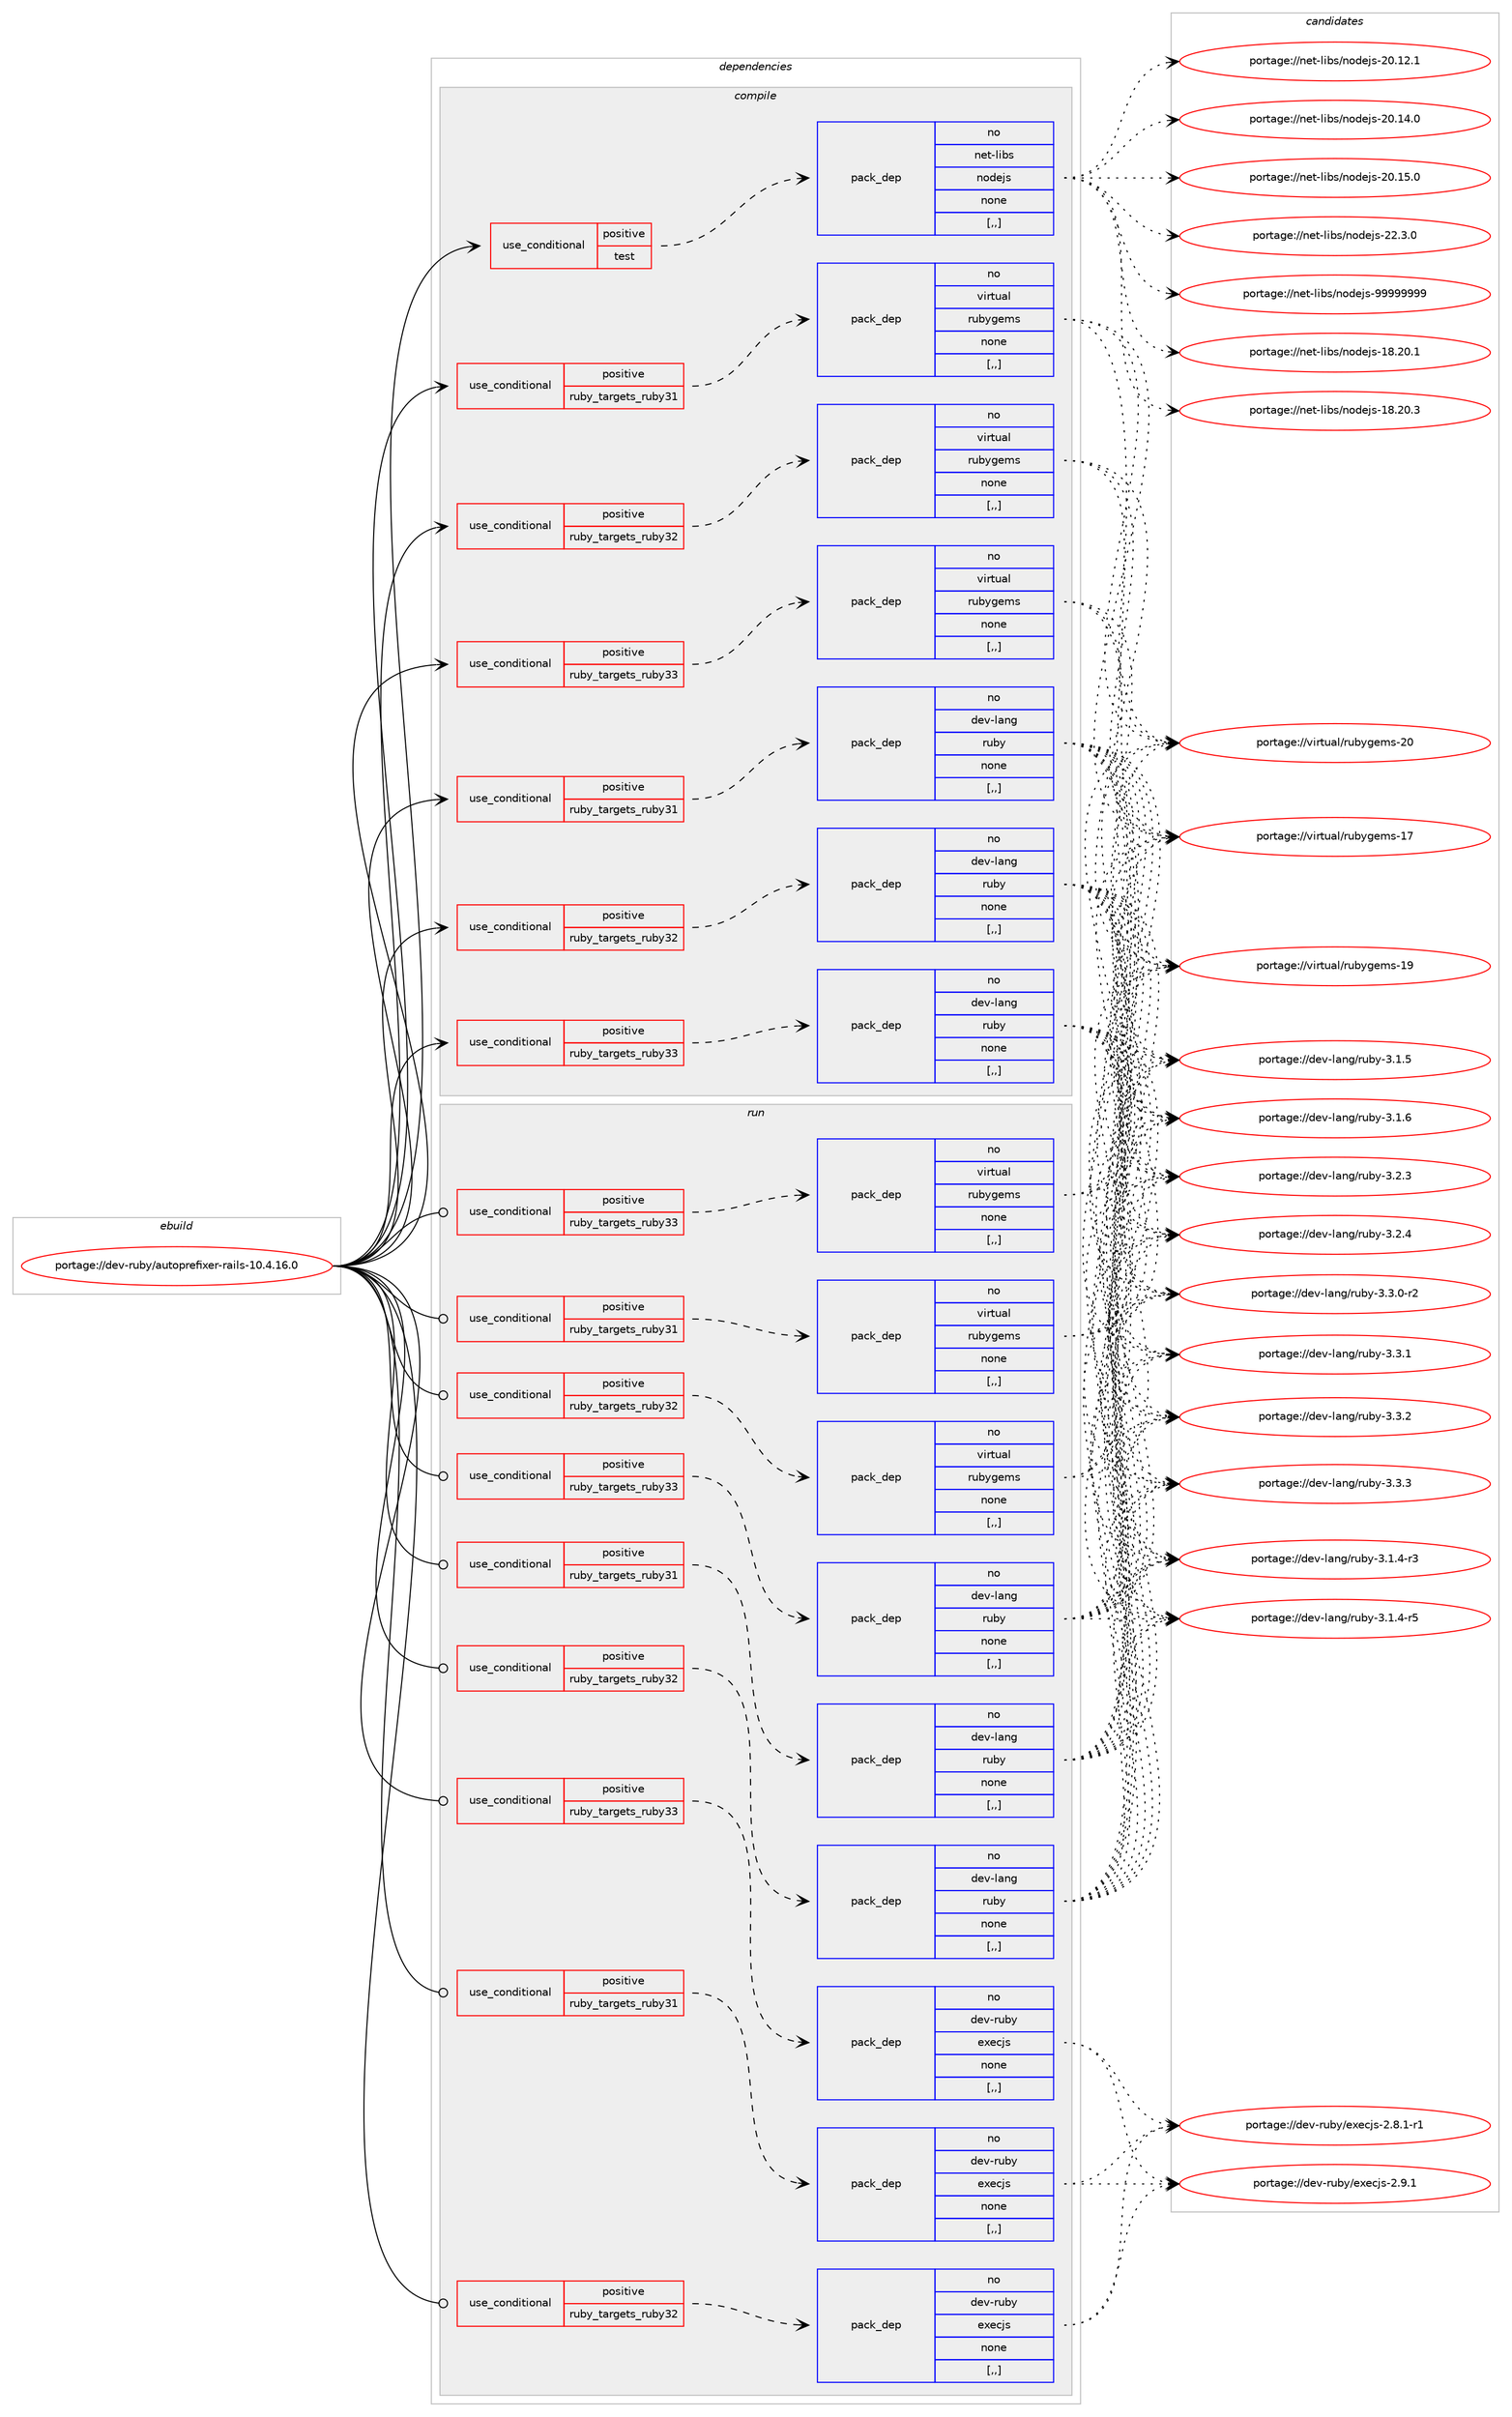 digraph prolog {

# *************
# Graph options
# *************

newrank=true;
concentrate=true;
compound=true;
graph [rankdir=LR,fontname=Helvetica,fontsize=10,ranksep=1.5];#, ranksep=2.5, nodesep=0.2];
edge  [arrowhead=vee];
node  [fontname=Helvetica,fontsize=10];

# **********
# The ebuild
# **********

subgraph cluster_leftcol {
color=gray;
rank=same;
label=<<i>ebuild</i>>;
id [label="portage://dev-ruby/autoprefixer-rails-10.4.16.0", color=red, width=4, href="../dev-ruby/autoprefixer-rails-10.4.16.0.svg"];
}

# ****************
# The dependencies
# ****************

subgraph cluster_midcol {
color=gray;
label=<<i>dependencies</i>>;
subgraph cluster_compile {
fillcolor="#eeeeee";
style=filled;
label=<<i>compile</i>>;
subgraph cond43571 {
dependency173620 [label=<<TABLE BORDER="0" CELLBORDER="1" CELLSPACING="0" CELLPADDING="4"><TR><TD ROWSPAN="3" CELLPADDING="10">use_conditional</TD></TR><TR><TD>positive</TD></TR><TR><TD>ruby_targets_ruby31</TD></TR></TABLE>>, shape=none, color=red];
subgraph pack128789 {
dependency173621 [label=<<TABLE BORDER="0" CELLBORDER="1" CELLSPACING="0" CELLPADDING="4" WIDTH="220"><TR><TD ROWSPAN="6" CELLPADDING="30">pack_dep</TD></TR><TR><TD WIDTH="110">no</TD></TR><TR><TD>dev-lang</TD></TR><TR><TD>ruby</TD></TR><TR><TD>none</TD></TR><TR><TD>[,,]</TD></TR></TABLE>>, shape=none, color=blue];
}
dependency173620:e -> dependency173621:w [weight=20,style="dashed",arrowhead="vee"];
}
id:e -> dependency173620:w [weight=20,style="solid",arrowhead="vee"];
subgraph cond43572 {
dependency173622 [label=<<TABLE BORDER="0" CELLBORDER="1" CELLSPACING="0" CELLPADDING="4"><TR><TD ROWSPAN="3" CELLPADDING="10">use_conditional</TD></TR><TR><TD>positive</TD></TR><TR><TD>ruby_targets_ruby31</TD></TR></TABLE>>, shape=none, color=red];
subgraph pack128790 {
dependency173623 [label=<<TABLE BORDER="0" CELLBORDER="1" CELLSPACING="0" CELLPADDING="4" WIDTH="220"><TR><TD ROWSPAN="6" CELLPADDING="30">pack_dep</TD></TR><TR><TD WIDTH="110">no</TD></TR><TR><TD>virtual</TD></TR><TR><TD>rubygems</TD></TR><TR><TD>none</TD></TR><TR><TD>[,,]</TD></TR></TABLE>>, shape=none, color=blue];
}
dependency173622:e -> dependency173623:w [weight=20,style="dashed",arrowhead="vee"];
}
id:e -> dependency173622:w [weight=20,style="solid",arrowhead="vee"];
subgraph cond43573 {
dependency173624 [label=<<TABLE BORDER="0" CELLBORDER="1" CELLSPACING="0" CELLPADDING="4"><TR><TD ROWSPAN="3" CELLPADDING="10">use_conditional</TD></TR><TR><TD>positive</TD></TR><TR><TD>ruby_targets_ruby32</TD></TR></TABLE>>, shape=none, color=red];
subgraph pack128791 {
dependency173625 [label=<<TABLE BORDER="0" CELLBORDER="1" CELLSPACING="0" CELLPADDING="4" WIDTH="220"><TR><TD ROWSPAN="6" CELLPADDING="30">pack_dep</TD></TR><TR><TD WIDTH="110">no</TD></TR><TR><TD>dev-lang</TD></TR><TR><TD>ruby</TD></TR><TR><TD>none</TD></TR><TR><TD>[,,]</TD></TR></TABLE>>, shape=none, color=blue];
}
dependency173624:e -> dependency173625:w [weight=20,style="dashed",arrowhead="vee"];
}
id:e -> dependency173624:w [weight=20,style="solid",arrowhead="vee"];
subgraph cond43574 {
dependency173626 [label=<<TABLE BORDER="0" CELLBORDER="1" CELLSPACING="0" CELLPADDING="4"><TR><TD ROWSPAN="3" CELLPADDING="10">use_conditional</TD></TR><TR><TD>positive</TD></TR><TR><TD>ruby_targets_ruby32</TD></TR></TABLE>>, shape=none, color=red];
subgraph pack128792 {
dependency173627 [label=<<TABLE BORDER="0" CELLBORDER="1" CELLSPACING="0" CELLPADDING="4" WIDTH="220"><TR><TD ROWSPAN="6" CELLPADDING="30">pack_dep</TD></TR><TR><TD WIDTH="110">no</TD></TR><TR><TD>virtual</TD></TR><TR><TD>rubygems</TD></TR><TR><TD>none</TD></TR><TR><TD>[,,]</TD></TR></TABLE>>, shape=none, color=blue];
}
dependency173626:e -> dependency173627:w [weight=20,style="dashed",arrowhead="vee"];
}
id:e -> dependency173626:w [weight=20,style="solid",arrowhead="vee"];
subgraph cond43575 {
dependency173628 [label=<<TABLE BORDER="0" CELLBORDER="1" CELLSPACING="0" CELLPADDING="4"><TR><TD ROWSPAN="3" CELLPADDING="10">use_conditional</TD></TR><TR><TD>positive</TD></TR><TR><TD>ruby_targets_ruby33</TD></TR></TABLE>>, shape=none, color=red];
subgraph pack128793 {
dependency173629 [label=<<TABLE BORDER="0" CELLBORDER="1" CELLSPACING="0" CELLPADDING="4" WIDTH="220"><TR><TD ROWSPAN="6" CELLPADDING="30">pack_dep</TD></TR><TR><TD WIDTH="110">no</TD></TR><TR><TD>dev-lang</TD></TR><TR><TD>ruby</TD></TR><TR><TD>none</TD></TR><TR><TD>[,,]</TD></TR></TABLE>>, shape=none, color=blue];
}
dependency173628:e -> dependency173629:w [weight=20,style="dashed",arrowhead="vee"];
}
id:e -> dependency173628:w [weight=20,style="solid",arrowhead="vee"];
subgraph cond43576 {
dependency173630 [label=<<TABLE BORDER="0" CELLBORDER="1" CELLSPACING="0" CELLPADDING="4"><TR><TD ROWSPAN="3" CELLPADDING="10">use_conditional</TD></TR><TR><TD>positive</TD></TR><TR><TD>ruby_targets_ruby33</TD></TR></TABLE>>, shape=none, color=red];
subgraph pack128794 {
dependency173631 [label=<<TABLE BORDER="0" CELLBORDER="1" CELLSPACING="0" CELLPADDING="4" WIDTH="220"><TR><TD ROWSPAN="6" CELLPADDING="30">pack_dep</TD></TR><TR><TD WIDTH="110">no</TD></TR><TR><TD>virtual</TD></TR><TR><TD>rubygems</TD></TR><TR><TD>none</TD></TR><TR><TD>[,,]</TD></TR></TABLE>>, shape=none, color=blue];
}
dependency173630:e -> dependency173631:w [weight=20,style="dashed",arrowhead="vee"];
}
id:e -> dependency173630:w [weight=20,style="solid",arrowhead="vee"];
subgraph cond43577 {
dependency173632 [label=<<TABLE BORDER="0" CELLBORDER="1" CELLSPACING="0" CELLPADDING="4"><TR><TD ROWSPAN="3" CELLPADDING="10">use_conditional</TD></TR><TR><TD>positive</TD></TR><TR><TD>test</TD></TR></TABLE>>, shape=none, color=red];
subgraph pack128795 {
dependency173633 [label=<<TABLE BORDER="0" CELLBORDER="1" CELLSPACING="0" CELLPADDING="4" WIDTH="220"><TR><TD ROWSPAN="6" CELLPADDING="30">pack_dep</TD></TR><TR><TD WIDTH="110">no</TD></TR><TR><TD>net-libs</TD></TR><TR><TD>nodejs</TD></TR><TR><TD>none</TD></TR><TR><TD>[,,]</TD></TR></TABLE>>, shape=none, color=blue];
}
dependency173632:e -> dependency173633:w [weight=20,style="dashed",arrowhead="vee"];
}
id:e -> dependency173632:w [weight=20,style="solid",arrowhead="vee"];
}
subgraph cluster_compileandrun {
fillcolor="#eeeeee";
style=filled;
label=<<i>compile and run</i>>;
}
subgraph cluster_run {
fillcolor="#eeeeee";
style=filled;
label=<<i>run</i>>;
subgraph cond43578 {
dependency173634 [label=<<TABLE BORDER="0" CELLBORDER="1" CELLSPACING="0" CELLPADDING="4"><TR><TD ROWSPAN="3" CELLPADDING="10">use_conditional</TD></TR><TR><TD>positive</TD></TR><TR><TD>ruby_targets_ruby31</TD></TR></TABLE>>, shape=none, color=red];
subgraph pack128796 {
dependency173635 [label=<<TABLE BORDER="0" CELLBORDER="1" CELLSPACING="0" CELLPADDING="4" WIDTH="220"><TR><TD ROWSPAN="6" CELLPADDING="30">pack_dep</TD></TR><TR><TD WIDTH="110">no</TD></TR><TR><TD>dev-lang</TD></TR><TR><TD>ruby</TD></TR><TR><TD>none</TD></TR><TR><TD>[,,]</TD></TR></TABLE>>, shape=none, color=blue];
}
dependency173634:e -> dependency173635:w [weight=20,style="dashed",arrowhead="vee"];
}
id:e -> dependency173634:w [weight=20,style="solid",arrowhead="odot"];
subgraph cond43579 {
dependency173636 [label=<<TABLE BORDER="0" CELLBORDER="1" CELLSPACING="0" CELLPADDING="4"><TR><TD ROWSPAN="3" CELLPADDING="10">use_conditional</TD></TR><TR><TD>positive</TD></TR><TR><TD>ruby_targets_ruby31</TD></TR></TABLE>>, shape=none, color=red];
subgraph pack128797 {
dependency173637 [label=<<TABLE BORDER="0" CELLBORDER="1" CELLSPACING="0" CELLPADDING="4" WIDTH="220"><TR><TD ROWSPAN="6" CELLPADDING="30">pack_dep</TD></TR><TR><TD WIDTH="110">no</TD></TR><TR><TD>dev-ruby</TD></TR><TR><TD>execjs</TD></TR><TR><TD>none</TD></TR><TR><TD>[,,]</TD></TR></TABLE>>, shape=none, color=blue];
}
dependency173636:e -> dependency173637:w [weight=20,style="dashed",arrowhead="vee"];
}
id:e -> dependency173636:w [weight=20,style="solid",arrowhead="odot"];
subgraph cond43580 {
dependency173638 [label=<<TABLE BORDER="0" CELLBORDER="1" CELLSPACING="0" CELLPADDING="4"><TR><TD ROWSPAN="3" CELLPADDING="10">use_conditional</TD></TR><TR><TD>positive</TD></TR><TR><TD>ruby_targets_ruby31</TD></TR></TABLE>>, shape=none, color=red];
subgraph pack128798 {
dependency173639 [label=<<TABLE BORDER="0" CELLBORDER="1" CELLSPACING="0" CELLPADDING="4" WIDTH="220"><TR><TD ROWSPAN="6" CELLPADDING="30">pack_dep</TD></TR><TR><TD WIDTH="110">no</TD></TR><TR><TD>virtual</TD></TR><TR><TD>rubygems</TD></TR><TR><TD>none</TD></TR><TR><TD>[,,]</TD></TR></TABLE>>, shape=none, color=blue];
}
dependency173638:e -> dependency173639:w [weight=20,style="dashed",arrowhead="vee"];
}
id:e -> dependency173638:w [weight=20,style="solid",arrowhead="odot"];
subgraph cond43581 {
dependency173640 [label=<<TABLE BORDER="0" CELLBORDER="1" CELLSPACING="0" CELLPADDING="4"><TR><TD ROWSPAN="3" CELLPADDING="10">use_conditional</TD></TR><TR><TD>positive</TD></TR><TR><TD>ruby_targets_ruby32</TD></TR></TABLE>>, shape=none, color=red];
subgraph pack128799 {
dependency173641 [label=<<TABLE BORDER="0" CELLBORDER="1" CELLSPACING="0" CELLPADDING="4" WIDTH="220"><TR><TD ROWSPAN="6" CELLPADDING="30">pack_dep</TD></TR><TR><TD WIDTH="110">no</TD></TR><TR><TD>dev-lang</TD></TR><TR><TD>ruby</TD></TR><TR><TD>none</TD></TR><TR><TD>[,,]</TD></TR></TABLE>>, shape=none, color=blue];
}
dependency173640:e -> dependency173641:w [weight=20,style="dashed",arrowhead="vee"];
}
id:e -> dependency173640:w [weight=20,style="solid",arrowhead="odot"];
subgraph cond43582 {
dependency173642 [label=<<TABLE BORDER="0" CELLBORDER="1" CELLSPACING="0" CELLPADDING="4"><TR><TD ROWSPAN="3" CELLPADDING="10">use_conditional</TD></TR><TR><TD>positive</TD></TR><TR><TD>ruby_targets_ruby32</TD></TR></TABLE>>, shape=none, color=red];
subgraph pack128800 {
dependency173643 [label=<<TABLE BORDER="0" CELLBORDER="1" CELLSPACING="0" CELLPADDING="4" WIDTH="220"><TR><TD ROWSPAN="6" CELLPADDING="30">pack_dep</TD></TR><TR><TD WIDTH="110">no</TD></TR><TR><TD>dev-ruby</TD></TR><TR><TD>execjs</TD></TR><TR><TD>none</TD></TR><TR><TD>[,,]</TD></TR></TABLE>>, shape=none, color=blue];
}
dependency173642:e -> dependency173643:w [weight=20,style="dashed",arrowhead="vee"];
}
id:e -> dependency173642:w [weight=20,style="solid",arrowhead="odot"];
subgraph cond43583 {
dependency173644 [label=<<TABLE BORDER="0" CELLBORDER="1" CELLSPACING="0" CELLPADDING="4"><TR><TD ROWSPAN="3" CELLPADDING="10">use_conditional</TD></TR><TR><TD>positive</TD></TR><TR><TD>ruby_targets_ruby32</TD></TR></TABLE>>, shape=none, color=red];
subgraph pack128801 {
dependency173645 [label=<<TABLE BORDER="0" CELLBORDER="1" CELLSPACING="0" CELLPADDING="4" WIDTH="220"><TR><TD ROWSPAN="6" CELLPADDING="30">pack_dep</TD></TR><TR><TD WIDTH="110">no</TD></TR><TR><TD>virtual</TD></TR><TR><TD>rubygems</TD></TR><TR><TD>none</TD></TR><TR><TD>[,,]</TD></TR></TABLE>>, shape=none, color=blue];
}
dependency173644:e -> dependency173645:w [weight=20,style="dashed",arrowhead="vee"];
}
id:e -> dependency173644:w [weight=20,style="solid",arrowhead="odot"];
subgraph cond43584 {
dependency173646 [label=<<TABLE BORDER="0" CELLBORDER="1" CELLSPACING="0" CELLPADDING="4"><TR><TD ROWSPAN="3" CELLPADDING="10">use_conditional</TD></TR><TR><TD>positive</TD></TR><TR><TD>ruby_targets_ruby33</TD></TR></TABLE>>, shape=none, color=red];
subgraph pack128802 {
dependency173647 [label=<<TABLE BORDER="0" CELLBORDER="1" CELLSPACING="0" CELLPADDING="4" WIDTH="220"><TR><TD ROWSPAN="6" CELLPADDING="30">pack_dep</TD></TR><TR><TD WIDTH="110">no</TD></TR><TR><TD>dev-lang</TD></TR><TR><TD>ruby</TD></TR><TR><TD>none</TD></TR><TR><TD>[,,]</TD></TR></TABLE>>, shape=none, color=blue];
}
dependency173646:e -> dependency173647:w [weight=20,style="dashed",arrowhead="vee"];
}
id:e -> dependency173646:w [weight=20,style="solid",arrowhead="odot"];
subgraph cond43585 {
dependency173648 [label=<<TABLE BORDER="0" CELLBORDER="1" CELLSPACING="0" CELLPADDING="4"><TR><TD ROWSPAN="3" CELLPADDING="10">use_conditional</TD></TR><TR><TD>positive</TD></TR><TR><TD>ruby_targets_ruby33</TD></TR></TABLE>>, shape=none, color=red];
subgraph pack128803 {
dependency173649 [label=<<TABLE BORDER="0" CELLBORDER="1" CELLSPACING="0" CELLPADDING="4" WIDTH="220"><TR><TD ROWSPAN="6" CELLPADDING="30">pack_dep</TD></TR><TR><TD WIDTH="110">no</TD></TR><TR><TD>dev-ruby</TD></TR><TR><TD>execjs</TD></TR><TR><TD>none</TD></TR><TR><TD>[,,]</TD></TR></TABLE>>, shape=none, color=blue];
}
dependency173648:e -> dependency173649:w [weight=20,style="dashed",arrowhead="vee"];
}
id:e -> dependency173648:w [weight=20,style="solid",arrowhead="odot"];
subgraph cond43586 {
dependency173650 [label=<<TABLE BORDER="0" CELLBORDER="1" CELLSPACING="0" CELLPADDING="4"><TR><TD ROWSPAN="3" CELLPADDING="10">use_conditional</TD></TR><TR><TD>positive</TD></TR><TR><TD>ruby_targets_ruby33</TD></TR></TABLE>>, shape=none, color=red];
subgraph pack128804 {
dependency173651 [label=<<TABLE BORDER="0" CELLBORDER="1" CELLSPACING="0" CELLPADDING="4" WIDTH="220"><TR><TD ROWSPAN="6" CELLPADDING="30">pack_dep</TD></TR><TR><TD WIDTH="110">no</TD></TR><TR><TD>virtual</TD></TR><TR><TD>rubygems</TD></TR><TR><TD>none</TD></TR><TR><TD>[,,]</TD></TR></TABLE>>, shape=none, color=blue];
}
dependency173650:e -> dependency173651:w [weight=20,style="dashed",arrowhead="vee"];
}
id:e -> dependency173650:w [weight=20,style="solid",arrowhead="odot"];
}
}

# **************
# The candidates
# **************

subgraph cluster_choices {
rank=same;
color=gray;
label=<<i>candidates</i>>;

subgraph choice128789 {
color=black;
nodesep=1;
choice100101118451089711010347114117981214551464946524511451 [label="portage://dev-lang/ruby-3.1.4-r3", color=red, width=4,href="../dev-lang/ruby-3.1.4-r3.svg"];
choice100101118451089711010347114117981214551464946524511453 [label="portage://dev-lang/ruby-3.1.4-r5", color=red, width=4,href="../dev-lang/ruby-3.1.4-r5.svg"];
choice10010111845108971101034711411798121455146494653 [label="portage://dev-lang/ruby-3.1.5", color=red, width=4,href="../dev-lang/ruby-3.1.5.svg"];
choice10010111845108971101034711411798121455146494654 [label="portage://dev-lang/ruby-3.1.6", color=red, width=4,href="../dev-lang/ruby-3.1.6.svg"];
choice10010111845108971101034711411798121455146504651 [label="portage://dev-lang/ruby-3.2.3", color=red, width=4,href="../dev-lang/ruby-3.2.3.svg"];
choice10010111845108971101034711411798121455146504652 [label="portage://dev-lang/ruby-3.2.4", color=red, width=4,href="../dev-lang/ruby-3.2.4.svg"];
choice100101118451089711010347114117981214551465146484511450 [label="portage://dev-lang/ruby-3.3.0-r2", color=red, width=4,href="../dev-lang/ruby-3.3.0-r2.svg"];
choice10010111845108971101034711411798121455146514649 [label="portage://dev-lang/ruby-3.3.1", color=red, width=4,href="../dev-lang/ruby-3.3.1.svg"];
choice10010111845108971101034711411798121455146514650 [label="portage://dev-lang/ruby-3.3.2", color=red, width=4,href="../dev-lang/ruby-3.3.2.svg"];
choice10010111845108971101034711411798121455146514651 [label="portage://dev-lang/ruby-3.3.3", color=red, width=4,href="../dev-lang/ruby-3.3.3.svg"];
dependency173621:e -> choice100101118451089711010347114117981214551464946524511451:w [style=dotted,weight="100"];
dependency173621:e -> choice100101118451089711010347114117981214551464946524511453:w [style=dotted,weight="100"];
dependency173621:e -> choice10010111845108971101034711411798121455146494653:w [style=dotted,weight="100"];
dependency173621:e -> choice10010111845108971101034711411798121455146494654:w [style=dotted,weight="100"];
dependency173621:e -> choice10010111845108971101034711411798121455146504651:w [style=dotted,weight="100"];
dependency173621:e -> choice10010111845108971101034711411798121455146504652:w [style=dotted,weight="100"];
dependency173621:e -> choice100101118451089711010347114117981214551465146484511450:w [style=dotted,weight="100"];
dependency173621:e -> choice10010111845108971101034711411798121455146514649:w [style=dotted,weight="100"];
dependency173621:e -> choice10010111845108971101034711411798121455146514650:w [style=dotted,weight="100"];
dependency173621:e -> choice10010111845108971101034711411798121455146514651:w [style=dotted,weight="100"];
}
subgraph choice128790 {
color=black;
nodesep=1;
choice118105114116117971084711411798121103101109115454955 [label="portage://virtual/rubygems-17", color=red, width=4,href="../virtual/rubygems-17.svg"];
choice118105114116117971084711411798121103101109115454957 [label="portage://virtual/rubygems-19", color=red, width=4,href="../virtual/rubygems-19.svg"];
choice118105114116117971084711411798121103101109115455048 [label="portage://virtual/rubygems-20", color=red, width=4,href="../virtual/rubygems-20.svg"];
dependency173623:e -> choice118105114116117971084711411798121103101109115454955:w [style=dotted,weight="100"];
dependency173623:e -> choice118105114116117971084711411798121103101109115454957:w [style=dotted,weight="100"];
dependency173623:e -> choice118105114116117971084711411798121103101109115455048:w [style=dotted,weight="100"];
}
subgraph choice128791 {
color=black;
nodesep=1;
choice100101118451089711010347114117981214551464946524511451 [label="portage://dev-lang/ruby-3.1.4-r3", color=red, width=4,href="../dev-lang/ruby-3.1.4-r3.svg"];
choice100101118451089711010347114117981214551464946524511453 [label="portage://dev-lang/ruby-3.1.4-r5", color=red, width=4,href="../dev-lang/ruby-3.1.4-r5.svg"];
choice10010111845108971101034711411798121455146494653 [label="portage://dev-lang/ruby-3.1.5", color=red, width=4,href="../dev-lang/ruby-3.1.5.svg"];
choice10010111845108971101034711411798121455146494654 [label="portage://dev-lang/ruby-3.1.6", color=red, width=4,href="../dev-lang/ruby-3.1.6.svg"];
choice10010111845108971101034711411798121455146504651 [label="portage://dev-lang/ruby-3.2.3", color=red, width=4,href="../dev-lang/ruby-3.2.3.svg"];
choice10010111845108971101034711411798121455146504652 [label="portage://dev-lang/ruby-3.2.4", color=red, width=4,href="../dev-lang/ruby-3.2.4.svg"];
choice100101118451089711010347114117981214551465146484511450 [label="portage://dev-lang/ruby-3.3.0-r2", color=red, width=4,href="../dev-lang/ruby-3.3.0-r2.svg"];
choice10010111845108971101034711411798121455146514649 [label="portage://dev-lang/ruby-3.3.1", color=red, width=4,href="../dev-lang/ruby-3.3.1.svg"];
choice10010111845108971101034711411798121455146514650 [label="portage://dev-lang/ruby-3.3.2", color=red, width=4,href="../dev-lang/ruby-3.3.2.svg"];
choice10010111845108971101034711411798121455146514651 [label="portage://dev-lang/ruby-3.3.3", color=red, width=4,href="../dev-lang/ruby-3.3.3.svg"];
dependency173625:e -> choice100101118451089711010347114117981214551464946524511451:w [style=dotted,weight="100"];
dependency173625:e -> choice100101118451089711010347114117981214551464946524511453:w [style=dotted,weight="100"];
dependency173625:e -> choice10010111845108971101034711411798121455146494653:w [style=dotted,weight="100"];
dependency173625:e -> choice10010111845108971101034711411798121455146494654:w [style=dotted,weight="100"];
dependency173625:e -> choice10010111845108971101034711411798121455146504651:w [style=dotted,weight="100"];
dependency173625:e -> choice10010111845108971101034711411798121455146504652:w [style=dotted,weight="100"];
dependency173625:e -> choice100101118451089711010347114117981214551465146484511450:w [style=dotted,weight="100"];
dependency173625:e -> choice10010111845108971101034711411798121455146514649:w [style=dotted,weight="100"];
dependency173625:e -> choice10010111845108971101034711411798121455146514650:w [style=dotted,weight="100"];
dependency173625:e -> choice10010111845108971101034711411798121455146514651:w [style=dotted,weight="100"];
}
subgraph choice128792 {
color=black;
nodesep=1;
choice118105114116117971084711411798121103101109115454955 [label="portage://virtual/rubygems-17", color=red, width=4,href="../virtual/rubygems-17.svg"];
choice118105114116117971084711411798121103101109115454957 [label="portage://virtual/rubygems-19", color=red, width=4,href="../virtual/rubygems-19.svg"];
choice118105114116117971084711411798121103101109115455048 [label="portage://virtual/rubygems-20", color=red, width=4,href="../virtual/rubygems-20.svg"];
dependency173627:e -> choice118105114116117971084711411798121103101109115454955:w [style=dotted,weight="100"];
dependency173627:e -> choice118105114116117971084711411798121103101109115454957:w [style=dotted,weight="100"];
dependency173627:e -> choice118105114116117971084711411798121103101109115455048:w [style=dotted,weight="100"];
}
subgraph choice128793 {
color=black;
nodesep=1;
choice100101118451089711010347114117981214551464946524511451 [label="portage://dev-lang/ruby-3.1.4-r3", color=red, width=4,href="../dev-lang/ruby-3.1.4-r3.svg"];
choice100101118451089711010347114117981214551464946524511453 [label="portage://dev-lang/ruby-3.1.4-r5", color=red, width=4,href="../dev-lang/ruby-3.1.4-r5.svg"];
choice10010111845108971101034711411798121455146494653 [label="portage://dev-lang/ruby-3.1.5", color=red, width=4,href="../dev-lang/ruby-3.1.5.svg"];
choice10010111845108971101034711411798121455146494654 [label="portage://dev-lang/ruby-3.1.6", color=red, width=4,href="../dev-lang/ruby-3.1.6.svg"];
choice10010111845108971101034711411798121455146504651 [label="portage://dev-lang/ruby-3.2.3", color=red, width=4,href="../dev-lang/ruby-3.2.3.svg"];
choice10010111845108971101034711411798121455146504652 [label="portage://dev-lang/ruby-3.2.4", color=red, width=4,href="../dev-lang/ruby-3.2.4.svg"];
choice100101118451089711010347114117981214551465146484511450 [label="portage://dev-lang/ruby-3.3.0-r2", color=red, width=4,href="../dev-lang/ruby-3.3.0-r2.svg"];
choice10010111845108971101034711411798121455146514649 [label="portage://dev-lang/ruby-3.3.1", color=red, width=4,href="../dev-lang/ruby-3.3.1.svg"];
choice10010111845108971101034711411798121455146514650 [label="portage://dev-lang/ruby-3.3.2", color=red, width=4,href="../dev-lang/ruby-3.3.2.svg"];
choice10010111845108971101034711411798121455146514651 [label="portage://dev-lang/ruby-3.3.3", color=red, width=4,href="../dev-lang/ruby-3.3.3.svg"];
dependency173629:e -> choice100101118451089711010347114117981214551464946524511451:w [style=dotted,weight="100"];
dependency173629:e -> choice100101118451089711010347114117981214551464946524511453:w [style=dotted,weight="100"];
dependency173629:e -> choice10010111845108971101034711411798121455146494653:w [style=dotted,weight="100"];
dependency173629:e -> choice10010111845108971101034711411798121455146494654:w [style=dotted,weight="100"];
dependency173629:e -> choice10010111845108971101034711411798121455146504651:w [style=dotted,weight="100"];
dependency173629:e -> choice10010111845108971101034711411798121455146504652:w [style=dotted,weight="100"];
dependency173629:e -> choice100101118451089711010347114117981214551465146484511450:w [style=dotted,weight="100"];
dependency173629:e -> choice10010111845108971101034711411798121455146514649:w [style=dotted,weight="100"];
dependency173629:e -> choice10010111845108971101034711411798121455146514650:w [style=dotted,weight="100"];
dependency173629:e -> choice10010111845108971101034711411798121455146514651:w [style=dotted,weight="100"];
}
subgraph choice128794 {
color=black;
nodesep=1;
choice118105114116117971084711411798121103101109115454955 [label="portage://virtual/rubygems-17", color=red, width=4,href="../virtual/rubygems-17.svg"];
choice118105114116117971084711411798121103101109115454957 [label="portage://virtual/rubygems-19", color=red, width=4,href="../virtual/rubygems-19.svg"];
choice118105114116117971084711411798121103101109115455048 [label="portage://virtual/rubygems-20", color=red, width=4,href="../virtual/rubygems-20.svg"];
dependency173631:e -> choice118105114116117971084711411798121103101109115454955:w [style=dotted,weight="100"];
dependency173631:e -> choice118105114116117971084711411798121103101109115454957:w [style=dotted,weight="100"];
dependency173631:e -> choice118105114116117971084711411798121103101109115455048:w [style=dotted,weight="100"];
}
subgraph choice128795 {
color=black;
nodesep=1;
choice1101011164510810598115471101111001011061154549564650484649 [label="portage://net-libs/nodejs-18.20.1", color=red, width=4,href="../net-libs/nodejs-18.20.1.svg"];
choice1101011164510810598115471101111001011061154549564650484651 [label="portage://net-libs/nodejs-18.20.3", color=red, width=4,href="../net-libs/nodejs-18.20.3.svg"];
choice1101011164510810598115471101111001011061154550484649504649 [label="portage://net-libs/nodejs-20.12.1", color=red, width=4,href="../net-libs/nodejs-20.12.1.svg"];
choice1101011164510810598115471101111001011061154550484649524648 [label="portage://net-libs/nodejs-20.14.0", color=red, width=4,href="../net-libs/nodejs-20.14.0.svg"];
choice1101011164510810598115471101111001011061154550484649534648 [label="portage://net-libs/nodejs-20.15.0", color=red, width=4,href="../net-libs/nodejs-20.15.0.svg"];
choice11010111645108105981154711011110010110611545505046514648 [label="portage://net-libs/nodejs-22.3.0", color=red, width=4,href="../net-libs/nodejs-22.3.0.svg"];
choice110101116451081059811547110111100101106115455757575757575757 [label="portage://net-libs/nodejs-99999999", color=red, width=4,href="../net-libs/nodejs-99999999.svg"];
dependency173633:e -> choice1101011164510810598115471101111001011061154549564650484649:w [style=dotted,weight="100"];
dependency173633:e -> choice1101011164510810598115471101111001011061154549564650484651:w [style=dotted,weight="100"];
dependency173633:e -> choice1101011164510810598115471101111001011061154550484649504649:w [style=dotted,weight="100"];
dependency173633:e -> choice1101011164510810598115471101111001011061154550484649524648:w [style=dotted,weight="100"];
dependency173633:e -> choice1101011164510810598115471101111001011061154550484649534648:w [style=dotted,weight="100"];
dependency173633:e -> choice11010111645108105981154711011110010110611545505046514648:w [style=dotted,weight="100"];
dependency173633:e -> choice110101116451081059811547110111100101106115455757575757575757:w [style=dotted,weight="100"];
}
subgraph choice128796 {
color=black;
nodesep=1;
choice100101118451089711010347114117981214551464946524511451 [label="portage://dev-lang/ruby-3.1.4-r3", color=red, width=4,href="../dev-lang/ruby-3.1.4-r3.svg"];
choice100101118451089711010347114117981214551464946524511453 [label="portage://dev-lang/ruby-3.1.4-r5", color=red, width=4,href="../dev-lang/ruby-3.1.4-r5.svg"];
choice10010111845108971101034711411798121455146494653 [label="portage://dev-lang/ruby-3.1.5", color=red, width=4,href="../dev-lang/ruby-3.1.5.svg"];
choice10010111845108971101034711411798121455146494654 [label="portage://dev-lang/ruby-3.1.6", color=red, width=4,href="../dev-lang/ruby-3.1.6.svg"];
choice10010111845108971101034711411798121455146504651 [label="portage://dev-lang/ruby-3.2.3", color=red, width=4,href="../dev-lang/ruby-3.2.3.svg"];
choice10010111845108971101034711411798121455146504652 [label="portage://dev-lang/ruby-3.2.4", color=red, width=4,href="../dev-lang/ruby-3.2.4.svg"];
choice100101118451089711010347114117981214551465146484511450 [label="portage://dev-lang/ruby-3.3.0-r2", color=red, width=4,href="../dev-lang/ruby-3.3.0-r2.svg"];
choice10010111845108971101034711411798121455146514649 [label="portage://dev-lang/ruby-3.3.1", color=red, width=4,href="../dev-lang/ruby-3.3.1.svg"];
choice10010111845108971101034711411798121455146514650 [label="portage://dev-lang/ruby-3.3.2", color=red, width=4,href="../dev-lang/ruby-3.3.2.svg"];
choice10010111845108971101034711411798121455146514651 [label="portage://dev-lang/ruby-3.3.3", color=red, width=4,href="../dev-lang/ruby-3.3.3.svg"];
dependency173635:e -> choice100101118451089711010347114117981214551464946524511451:w [style=dotted,weight="100"];
dependency173635:e -> choice100101118451089711010347114117981214551464946524511453:w [style=dotted,weight="100"];
dependency173635:e -> choice10010111845108971101034711411798121455146494653:w [style=dotted,weight="100"];
dependency173635:e -> choice10010111845108971101034711411798121455146494654:w [style=dotted,weight="100"];
dependency173635:e -> choice10010111845108971101034711411798121455146504651:w [style=dotted,weight="100"];
dependency173635:e -> choice10010111845108971101034711411798121455146504652:w [style=dotted,weight="100"];
dependency173635:e -> choice100101118451089711010347114117981214551465146484511450:w [style=dotted,weight="100"];
dependency173635:e -> choice10010111845108971101034711411798121455146514649:w [style=dotted,weight="100"];
dependency173635:e -> choice10010111845108971101034711411798121455146514650:w [style=dotted,weight="100"];
dependency173635:e -> choice10010111845108971101034711411798121455146514651:w [style=dotted,weight="100"];
}
subgraph choice128797 {
color=black;
nodesep=1;
choice100101118451141179812147101120101991061154550465646494511449 [label="portage://dev-ruby/execjs-2.8.1-r1", color=red, width=4,href="../dev-ruby/execjs-2.8.1-r1.svg"];
choice10010111845114117981214710112010199106115455046574649 [label="portage://dev-ruby/execjs-2.9.1", color=red, width=4,href="../dev-ruby/execjs-2.9.1.svg"];
dependency173637:e -> choice100101118451141179812147101120101991061154550465646494511449:w [style=dotted,weight="100"];
dependency173637:e -> choice10010111845114117981214710112010199106115455046574649:w [style=dotted,weight="100"];
}
subgraph choice128798 {
color=black;
nodesep=1;
choice118105114116117971084711411798121103101109115454955 [label="portage://virtual/rubygems-17", color=red, width=4,href="../virtual/rubygems-17.svg"];
choice118105114116117971084711411798121103101109115454957 [label="portage://virtual/rubygems-19", color=red, width=4,href="../virtual/rubygems-19.svg"];
choice118105114116117971084711411798121103101109115455048 [label="portage://virtual/rubygems-20", color=red, width=4,href="../virtual/rubygems-20.svg"];
dependency173639:e -> choice118105114116117971084711411798121103101109115454955:w [style=dotted,weight="100"];
dependency173639:e -> choice118105114116117971084711411798121103101109115454957:w [style=dotted,weight="100"];
dependency173639:e -> choice118105114116117971084711411798121103101109115455048:w [style=dotted,weight="100"];
}
subgraph choice128799 {
color=black;
nodesep=1;
choice100101118451089711010347114117981214551464946524511451 [label="portage://dev-lang/ruby-3.1.4-r3", color=red, width=4,href="../dev-lang/ruby-3.1.4-r3.svg"];
choice100101118451089711010347114117981214551464946524511453 [label="portage://dev-lang/ruby-3.1.4-r5", color=red, width=4,href="../dev-lang/ruby-3.1.4-r5.svg"];
choice10010111845108971101034711411798121455146494653 [label="portage://dev-lang/ruby-3.1.5", color=red, width=4,href="../dev-lang/ruby-3.1.5.svg"];
choice10010111845108971101034711411798121455146494654 [label="portage://dev-lang/ruby-3.1.6", color=red, width=4,href="../dev-lang/ruby-3.1.6.svg"];
choice10010111845108971101034711411798121455146504651 [label="portage://dev-lang/ruby-3.2.3", color=red, width=4,href="../dev-lang/ruby-3.2.3.svg"];
choice10010111845108971101034711411798121455146504652 [label="portage://dev-lang/ruby-3.2.4", color=red, width=4,href="../dev-lang/ruby-3.2.4.svg"];
choice100101118451089711010347114117981214551465146484511450 [label="portage://dev-lang/ruby-3.3.0-r2", color=red, width=4,href="../dev-lang/ruby-3.3.0-r2.svg"];
choice10010111845108971101034711411798121455146514649 [label="portage://dev-lang/ruby-3.3.1", color=red, width=4,href="../dev-lang/ruby-3.3.1.svg"];
choice10010111845108971101034711411798121455146514650 [label="portage://dev-lang/ruby-3.3.2", color=red, width=4,href="../dev-lang/ruby-3.3.2.svg"];
choice10010111845108971101034711411798121455146514651 [label="portage://dev-lang/ruby-3.3.3", color=red, width=4,href="../dev-lang/ruby-3.3.3.svg"];
dependency173641:e -> choice100101118451089711010347114117981214551464946524511451:w [style=dotted,weight="100"];
dependency173641:e -> choice100101118451089711010347114117981214551464946524511453:w [style=dotted,weight="100"];
dependency173641:e -> choice10010111845108971101034711411798121455146494653:w [style=dotted,weight="100"];
dependency173641:e -> choice10010111845108971101034711411798121455146494654:w [style=dotted,weight="100"];
dependency173641:e -> choice10010111845108971101034711411798121455146504651:w [style=dotted,weight="100"];
dependency173641:e -> choice10010111845108971101034711411798121455146504652:w [style=dotted,weight="100"];
dependency173641:e -> choice100101118451089711010347114117981214551465146484511450:w [style=dotted,weight="100"];
dependency173641:e -> choice10010111845108971101034711411798121455146514649:w [style=dotted,weight="100"];
dependency173641:e -> choice10010111845108971101034711411798121455146514650:w [style=dotted,weight="100"];
dependency173641:e -> choice10010111845108971101034711411798121455146514651:w [style=dotted,weight="100"];
}
subgraph choice128800 {
color=black;
nodesep=1;
choice100101118451141179812147101120101991061154550465646494511449 [label="portage://dev-ruby/execjs-2.8.1-r1", color=red, width=4,href="../dev-ruby/execjs-2.8.1-r1.svg"];
choice10010111845114117981214710112010199106115455046574649 [label="portage://dev-ruby/execjs-2.9.1", color=red, width=4,href="../dev-ruby/execjs-2.9.1.svg"];
dependency173643:e -> choice100101118451141179812147101120101991061154550465646494511449:w [style=dotted,weight="100"];
dependency173643:e -> choice10010111845114117981214710112010199106115455046574649:w [style=dotted,weight="100"];
}
subgraph choice128801 {
color=black;
nodesep=1;
choice118105114116117971084711411798121103101109115454955 [label="portage://virtual/rubygems-17", color=red, width=4,href="../virtual/rubygems-17.svg"];
choice118105114116117971084711411798121103101109115454957 [label="portage://virtual/rubygems-19", color=red, width=4,href="../virtual/rubygems-19.svg"];
choice118105114116117971084711411798121103101109115455048 [label="portage://virtual/rubygems-20", color=red, width=4,href="../virtual/rubygems-20.svg"];
dependency173645:e -> choice118105114116117971084711411798121103101109115454955:w [style=dotted,weight="100"];
dependency173645:e -> choice118105114116117971084711411798121103101109115454957:w [style=dotted,weight="100"];
dependency173645:e -> choice118105114116117971084711411798121103101109115455048:w [style=dotted,weight="100"];
}
subgraph choice128802 {
color=black;
nodesep=1;
choice100101118451089711010347114117981214551464946524511451 [label="portage://dev-lang/ruby-3.1.4-r3", color=red, width=4,href="../dev-lang/ruby-3.1.4-r3.svg"];
choice100101118451089711010347114117981214551464946524511453 [label="portage://dev-lang/ruby-3.1.4-r5", color=red, width=4,href="../dev-lang/ruby-3.1.4-r5.svg"];
choice10010111845108971101034711411798121455146494653 [label="portage://dev-lang/ruby-3.1.5", color=red, width=4,href="../dev-lang/ruby-3.1.5.svg"];
choice10010111845108971101034711411798121455146494654 [label="portage://dev-lang/ruby-3.1.6", color=red, width=4,href="../dev-lang/ruby-3.1.6.svg"];
choice10010111845108971101034711411798121455146504651 [label="portage://dev-lang/ruby-3.2.3", color=red, width=4,href="../dev-lang/ruby-3.2.3.svg"];
choice10010111845108971101034711411798121455146504652 [label="portage://dev-lang/ruby-3.2.4", color=red, width=4,href="../dev-lang/ruby-3.2.4.svg"];
choice100101118451089711010347114117981214551465146484511450 [label="portage://dev-lang/ruby-3.3.0-r2", color=red, width=4,href="../dev-lang/ruby-3.3.0-r2.svg"];
choice10010111845108971101034711411798121455146514649 [label="portage://dev-lang/ruby-3.3.1", color=red, width=4,href="../dev-lang/ruby-3.3.1.svg"];
choice10010111845108971101034711411798121455146514650 [label="portage://dev-lang/ruby-3.3.2", color=red, width=4,href="../dev-lang/ruby-3.3.2.svg"];
choice10010111845108971101034711411798121455146514651 [label="portage://dev-lang/ruby-3.3.3", color=red, width=4,href="../dev-lang/ruby-3.3.3.svg"];
dependency173647:e -> choice100101118451089711010347114117981214551464946524511451:w [style=dotted,weight="100"];
dependency173647:e -> choice100101118451089711010347114117981214551464946524511453:w [style=dotted,weight="100"];
dependency173647:e -> choice10010111845108971101034711411798121455146494653:w [style=dotted,weight="100"];
dependency173647:e -> choice10010111845108971101034711411798121455146494654:w [style=dotted,weight="100"];
dependency173647:e -> choice10010111845108971101034711411798121455146504651:w [style=dotted,weight="100"];
dependency173647:e -> choice10010111845108971101034711411798121455146504652:w [style=dotted,weight="100"];
dependency173647:e -> choice100101118451089711010347114117981214551465146484511450:w [style=dotted,weight="100"];
dependency173647:e -> choice10010111845108971101034711411798121455146514649:w [style=dotted,weight="100"];
dependency173647:e -> choice10010111845108971101034711411798121455146514650:w [style=dotted,weight="100"];
dependency173647:e -> choice10010111845108971101034711411798121455146514651:w [style=dotted,weight="100"];
}
subgraph choice128803 {
color=black;
nodesep=1;
choice100101118451141179812147101120101991061154550465646494511449 [label="portage://dev-ruby/execjs-2.8.1-r1", color=red, width=4,href="../dev-ruby/execjs-2.8.1-r1.svg"];
choice10010111845114117981214710112010199106115455046574649 [label="portage://dev-ruby/execjs-2.9.1", color=red, width=4,href="../dev-ruby/execjs-2.9.1.svg"];
dependency173649:e -> choice100101118451141179812147101120101991061154550465646494511449:w [style=dotted,weight="100"];
dependency173649:e -> choice10010111845114117981214710112010199106115455046574649:w [style=dotted,weight="100"];
}
subgraph choice128804 {
color=black;
nodesep=1;
choice118105114116117971084711411798121103101109115454955 [label="portage://virtual/rubygems-17", color=red, width=4,href="../virtual/rubygems-17.svg"];
choice118105114116117971084711411798121103101109115454957 [label="portage://virtual/rubygems-19", color=red, width=4,href="../virtual/rubygems-19.svg"];
choice118105114116117971084711411798121103101109115455048 [label="portage://virtual/rubygems-20", color=red, width=4,href="../virtual/rubygems-20.svg"];
dependency173651:e -> choice118105114116117971084711411798121103101109115454955:w [style=dotted,weight="100"];
dependency173651:e -> choice118105114116117971084711411798121103101109115454957:w [style=dotted,weight="100"];
dependency173651:e -> choice118105114116117971084711411798121103101109115455048:w [style=dotted,weight="100"];
}
}

}

